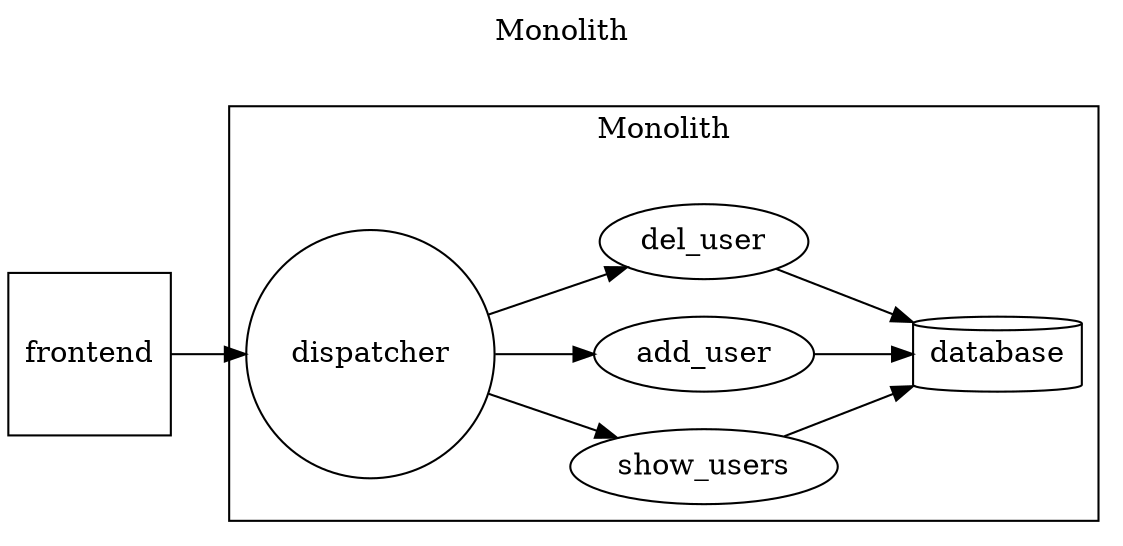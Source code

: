 digraph bripack_sampleapp_monolith {
    label = "Monolith\n\n";
    labelloc=t;
    rankdir = LR;
    #bgcolor = "lightgrey"

  subgraph cluster_0 {
    #label = "";
    #style=filled;
    #color="lightgrey";
    database [shape="cylinder"];
    dispatcher [shape="circle"];
    e1 [label="show_users"];
    e2 [label="add_user"];
    e3 [label="del_user"];
    
    dispatcher -> e1;
    dispatcher -> e2;
    dispatcher -> e3;
    
    e1 -> database;
    e2 -> database;
    e3 -> database;
  }
      
  frontend -> dispatcher;
  frontend [shape="square"];
  
}